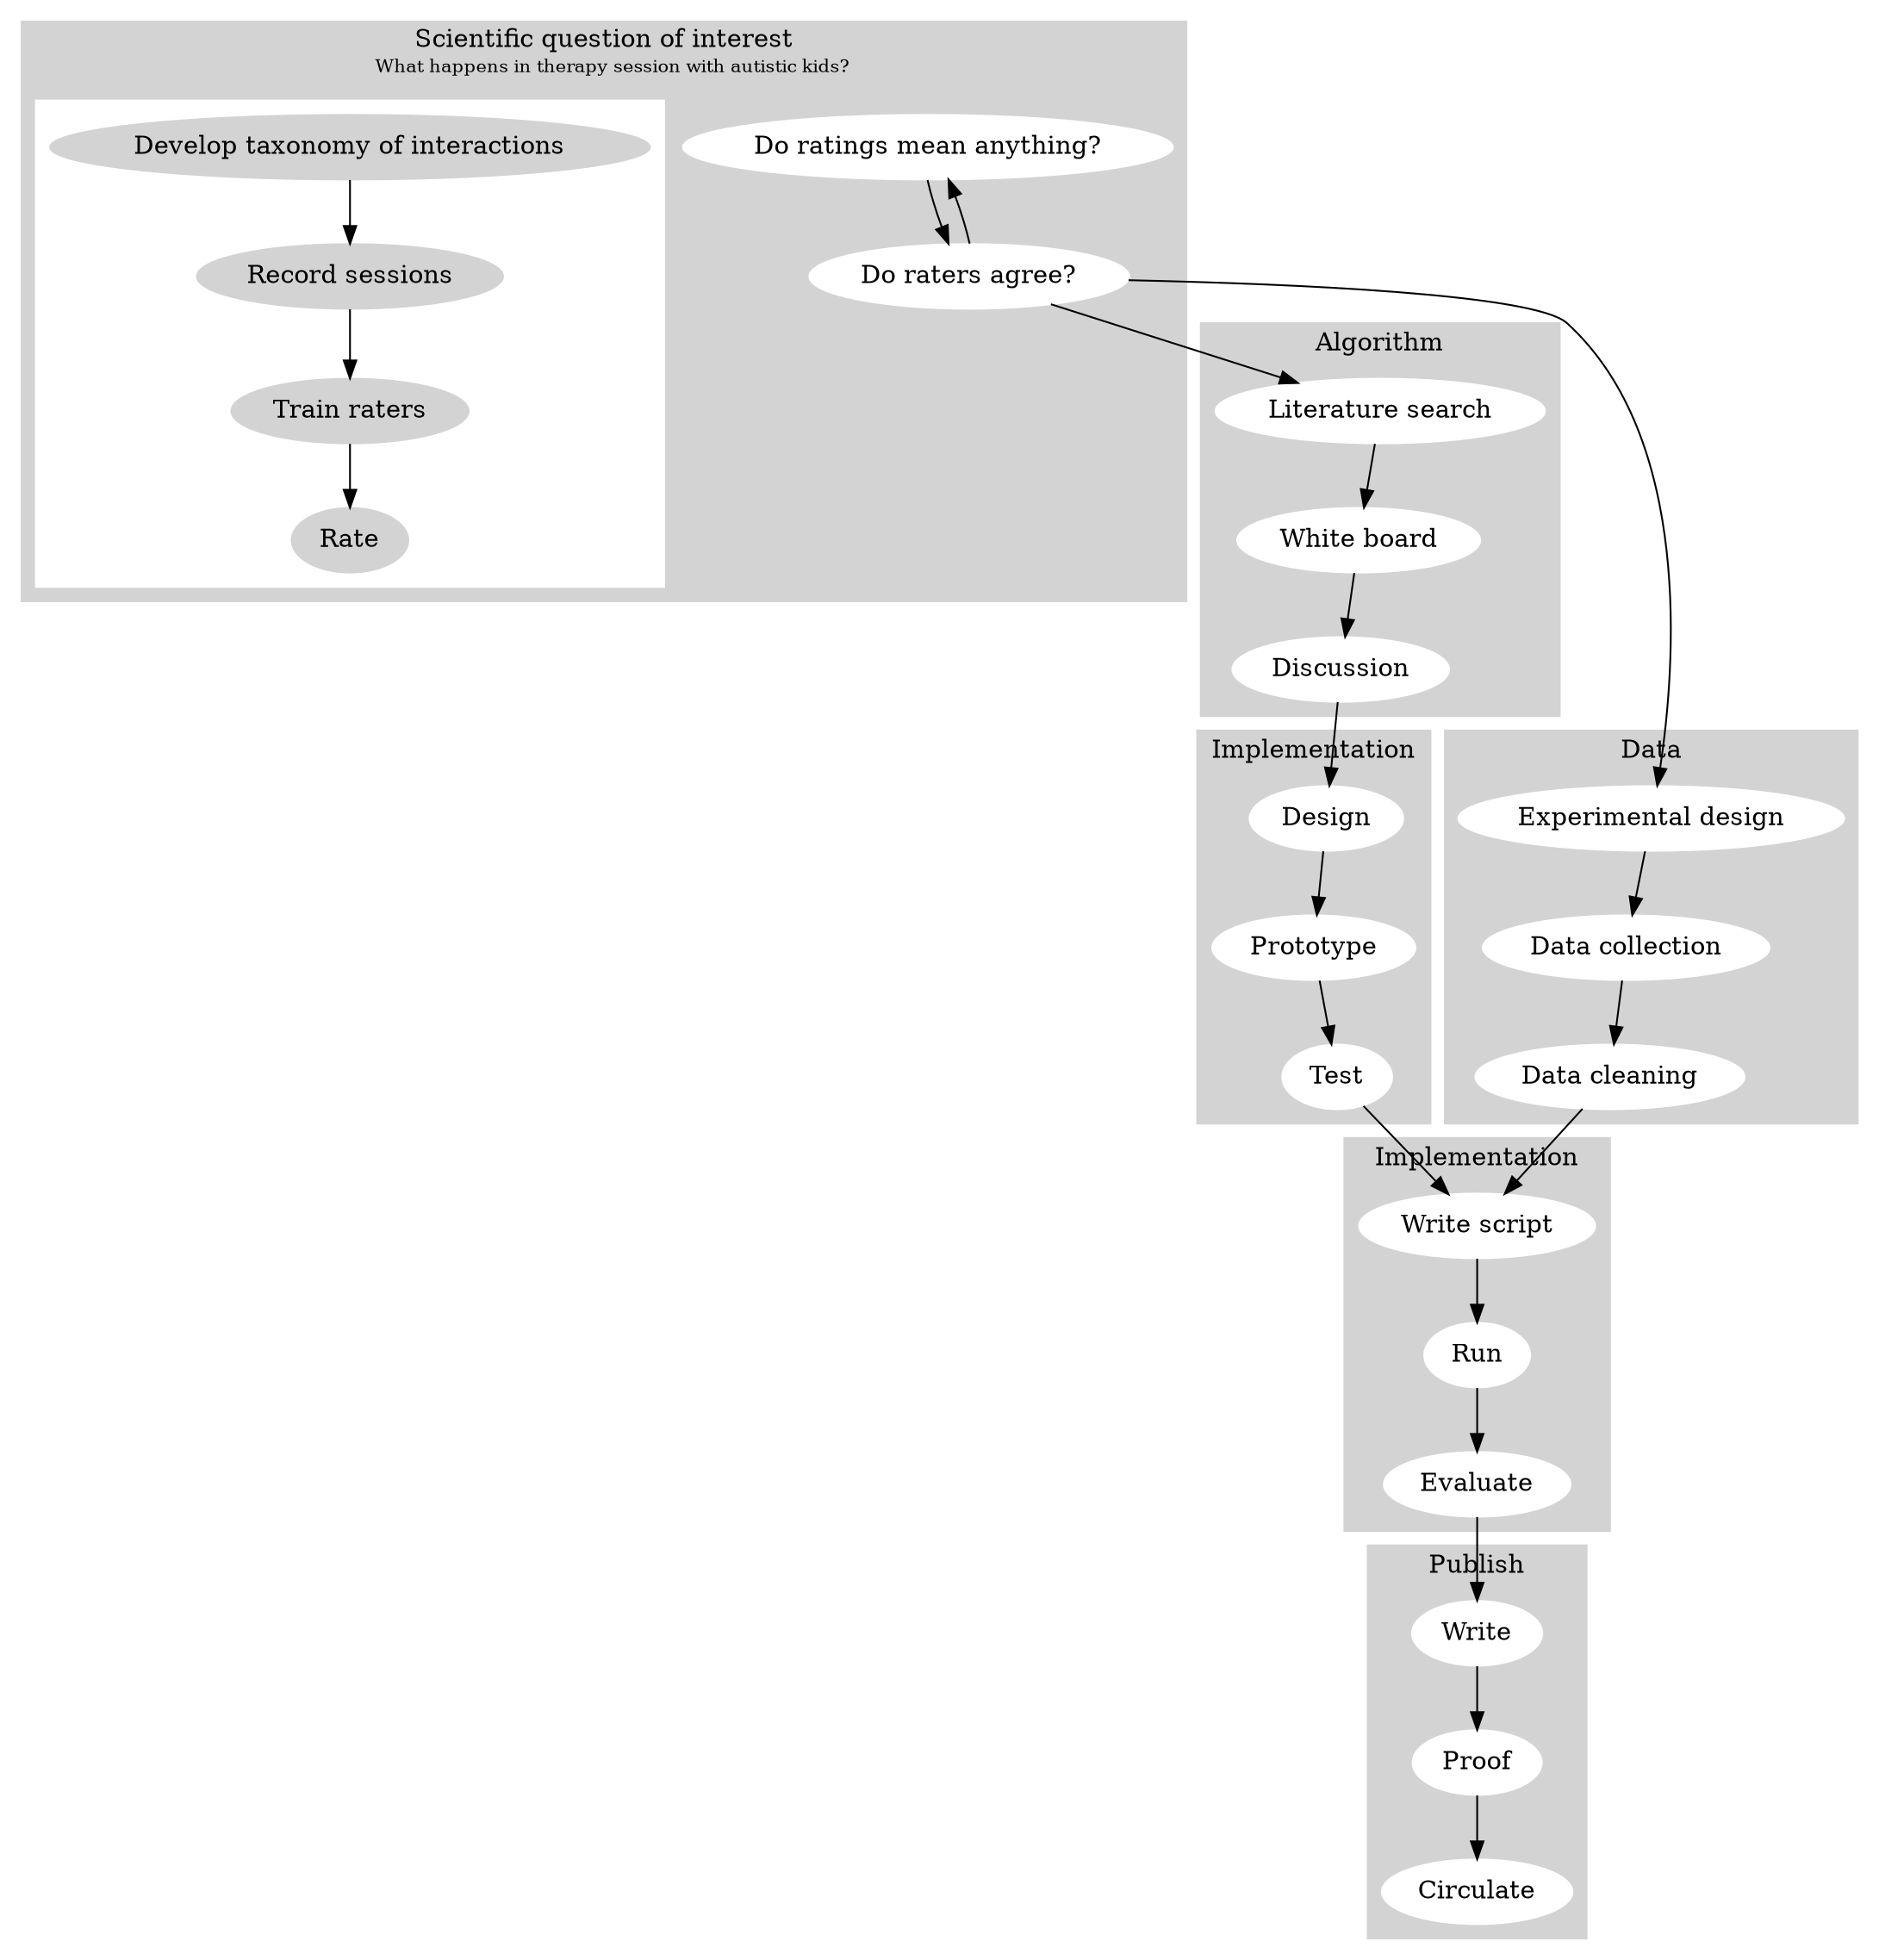 digraph G {
    subgraph cluster0 {
        node [style=filled,color=white];
        style=filled;
        color=lightgrey;
        subgraph clusterA {
          node [style="filled",color=lightgrey];
          style="filled";
          color=white;
          "Develop taxonomy of interactions" -> "Record sessions" -> "Train raters" -> "Rate";
        }
        "Do ratings mean anything?" -> "Do raters agree?";
        "Do raters agree?" -> "Do ratings mean anything?";
        label = <Scientific question of interest<BR />
        <FONT POINT-SIZE="10">What happens in therapy session with autistic kids?
         </FONT>>;
    }
    subgraph cluster1 {
        node [style=filled,color=white];
        style=filled;
        color=lightgrey;
        "Experimental design" -> "Data collection" -> "Data cleaning";
        label = "Data";
    }
    subgraph cluster2 {
        node [style=filled,color=white];
        style=filled;
        color=lightgrey;
        "Literature search" -> "White board" -> "Discussion";
        label = "Algorithm";
    }
    subgraph cluster3 {
        node [style=filled,color=white];
        style=filled;
        color=lightgrey;
        "Design" -> "Prototype" -> "Test";
        label = "Implementation";
    }
    subgraph cluster4 {
        node [style=filled,color=white];
        style=filled;
        color=lightgrey;
        "Write script" -> "Run" -> "Evaluate";
        label = "Implementation";
    }
    subgraph cluster5 {
        node [style=filled,color=white];
        style=filled;
        color=lightgrey;
        "Write" -> "Proof" -> "Circulate";
        label = "Publish";
    }

    "Do raters agree?" -> "Experimental design";
    "Discussion" -> "Design";
    "Do raters agree?" -> "Literature search";
    "Test" -> "Write script";
    "Data cleaning" -> "Write script";
    "Evaluate" -> "Write";
}

